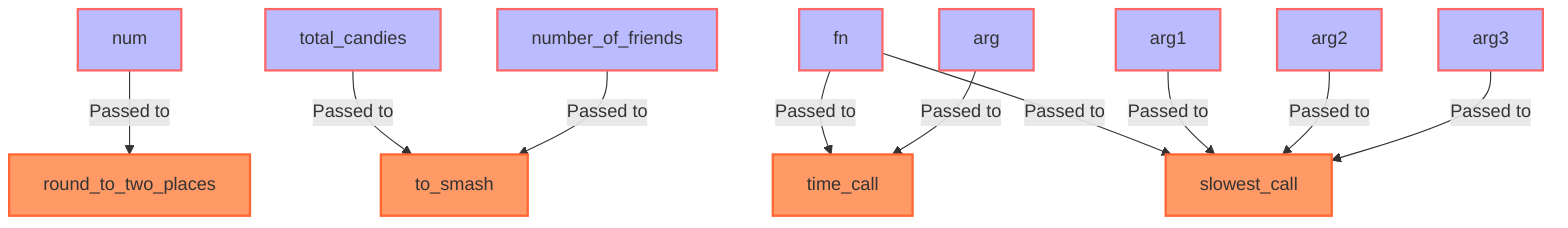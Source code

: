 flowchart TD
    num["num"]:::dataVar
    total_candies["total_candies"]:::dataVar
    number_of_friends["number_of_friends"]:::dataVar
    fn["fn"]:::dataVar
    arg["arg"]:::dataVar
    arg1["arg1"]:::dataVar
    arg2["arg2"]:::dataVar
    arg3["arg3"]:::dataVar

    round_to_two_places["round_to_two_places"]:::function
    to_smash["to_smash"]:::function
    time_call["time_call"]:::function
    slowest_call["slowest_call"]:::function
    
    num -->|Passed to| round_to_two_places
    total_candies -->|Passed to| to_smash
    number_of_friends -->|Passed to| to_smash
    fn -->|Passed to| time_call
    arg -->|Passed to| time_call
    fn -->|Passed to| slowest_call
    arg1 -->|Passed to| slowest_call
    arg2 -->|Passed to| slowest_call
    arg3 -->|Passed to| slowest_call

    classDef dataVar fill:#bbf, stroke:#f66, stroke-width:2px;
    classDef function fill:#f96, stroke:#f63, stroke-width:2px;